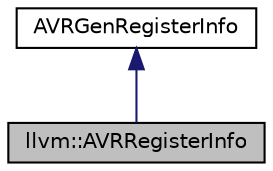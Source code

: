 digraph "llvm::AVRRegisterInfo"
{
 // LATEX_PDF_SIZE
  bgcolor="transparent";
  edge [fontname="Helvetica",fontsize="10",labelfontname="Helvetica",labelfontsize="10"];
  node [fontname="Helvetica",fontsize="10",shape="box"];
  Node1 [label="llvm::AVRRegisterInfo",height=0.2,width=0.4,color="black", fillcolor="grey75", style="filled", fontcolor="black",tooltip="Utilities relating to AVR registers."];
  Node2 -> Node1 [dir="back",color="midnightblue",fontsize="10",style="solid",fontname="Helvetica"];
  Node2 [label="AVRGenRegisterInfo",height=0.2,width=0.4,color="black",URL="$classAVRGenRegisterInfo.html",tooltip=" "];
}

